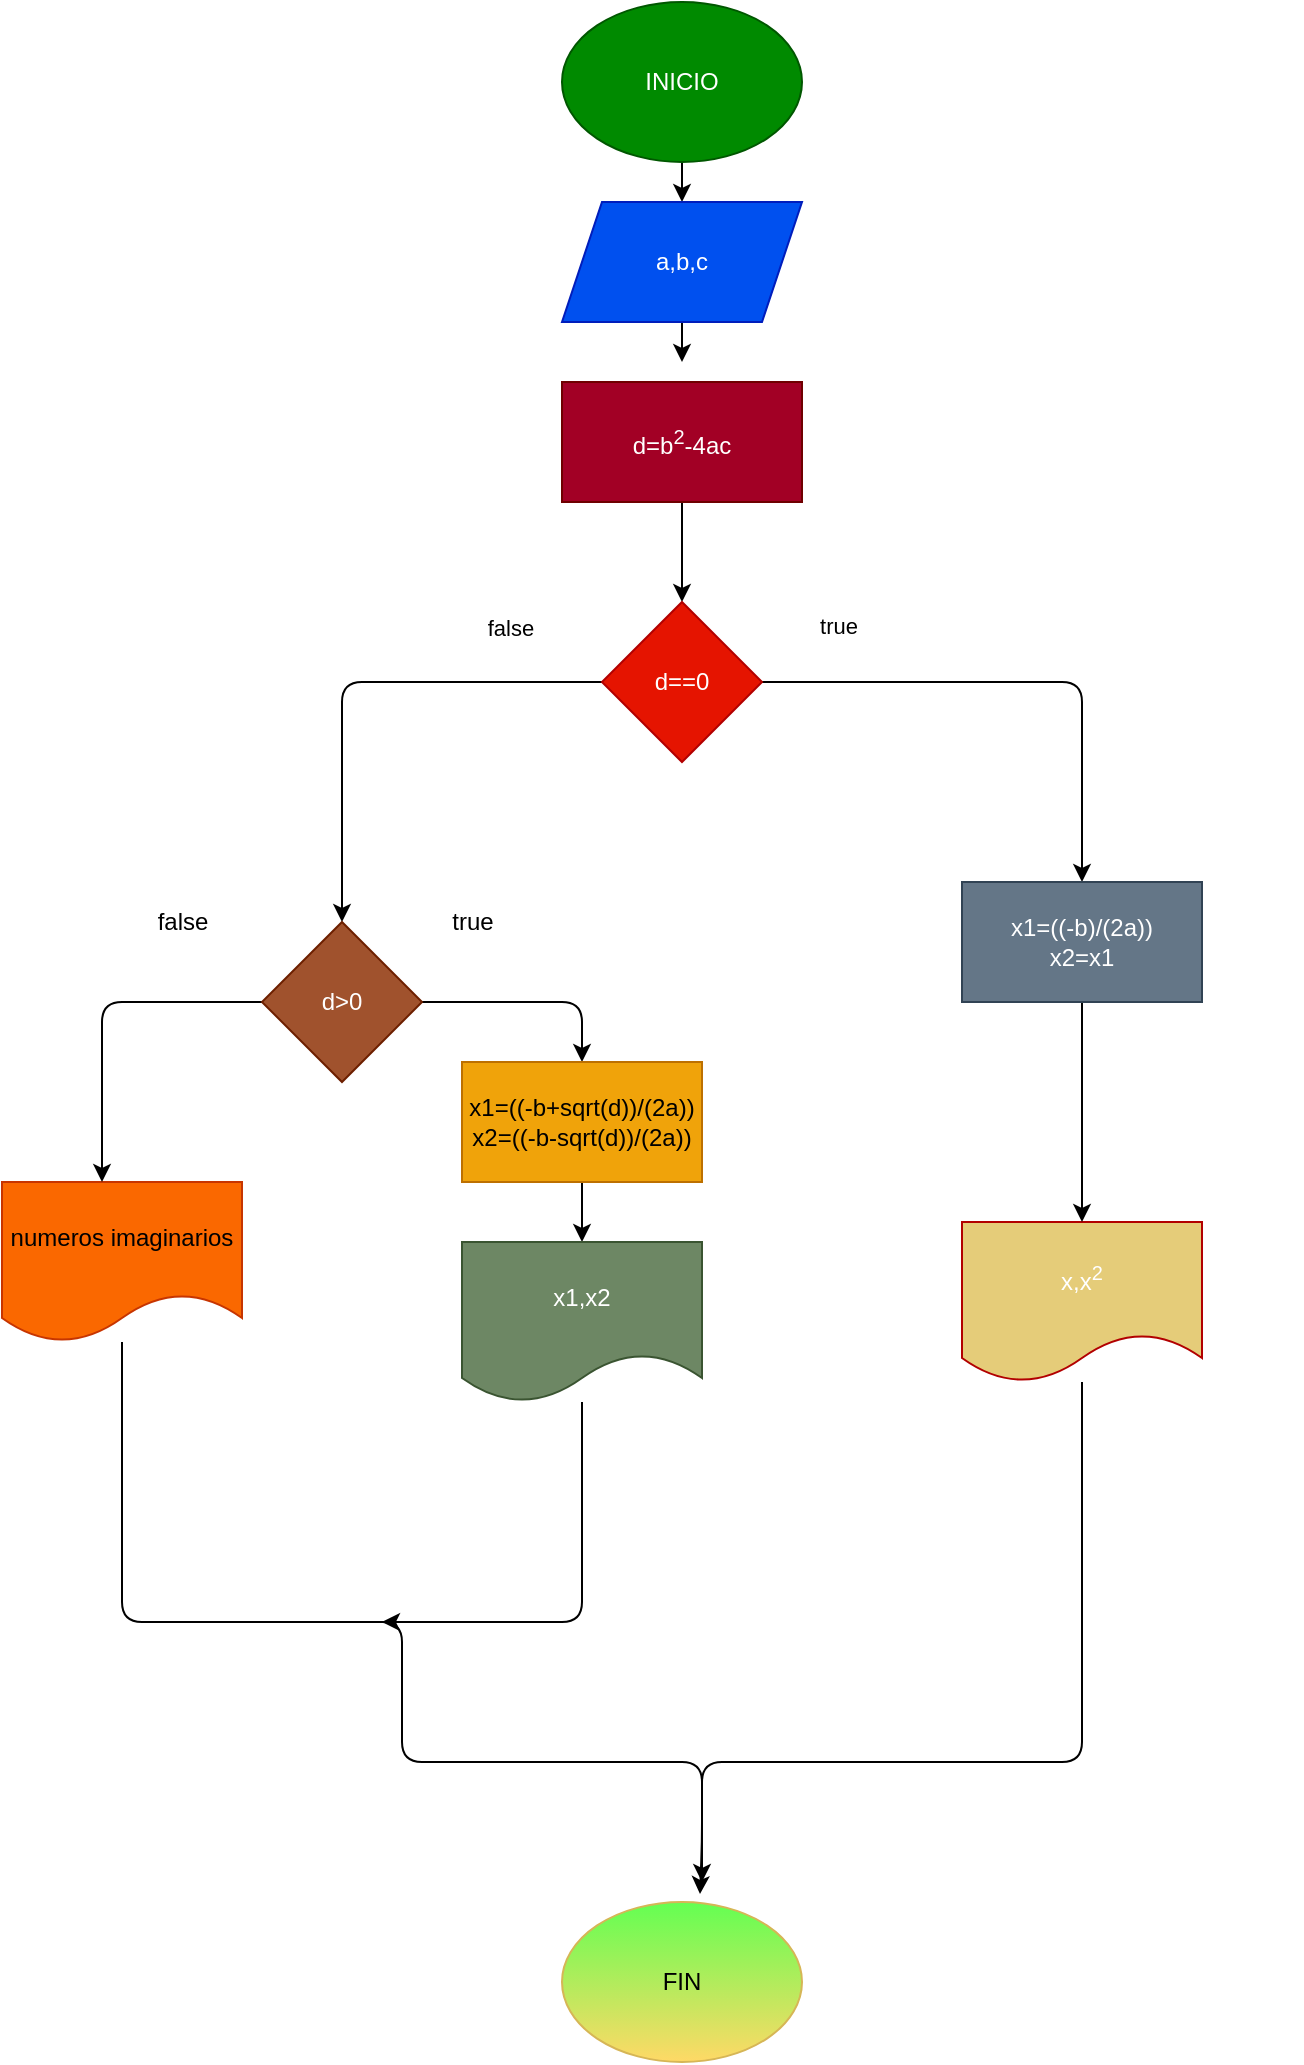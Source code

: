 <mxfile>
    <diagram id="QDf9rbrOr0pvbOuznRgz" name="Página-1">
        <mxGraphModel dx="662" dy="411" grid="1" gridSize="10" guides="1" tooltips="1" connect="1" arrows="1" fold="1" page="1" pageScale="1" pageWidth="827" pageHeight="1169" math="0" shadow="0">
            <root>
                <mxCell id="0"/>
                <mxCell id="1" parent="0"/>
                <mxCell id="2" value="" style="edgeStyle=none;html=1;" parent="1" source="3" target="5" edge="1">
                    <mxGeometry relative="1" as="geometry"/>
                </mxCell>
                <mxCell id="3" value="INICIO" style="ellipse;whiteSpace=wrap;html=1;fillColor=#008a00;fontColor=#ffffff;strokeColor=#005700;" parent="1" vertex="1">
                    <mxGeometry x="590" y="140" width="120" height="80" as="geometry"/>
                </mxCell>
                <mxCell id="4" value="" style="edgeStyle=none;html=1;" parent="1" source="5" edge="1">
                    <mxGeometry relative="1" as="geometry">
                        <mxPoint x="650" y="320" as="targetPoint"/>
                    </mxGeometry>
                </mxCell>
                <mxCell id="5" value="a,b,c" style="shape=parallelogram;perimeter=parallelogramPerimeter;whiteSpace=wrap;html=1;fixedSize=1;fillColor=#0050ef;fontColor=#ffffff;strokeColor=#001DBC;" parent="1" vertex="1">
                    <mxGeometry x="590" y="240" width="120" height="60" as="geometry"/>
                </mxCell>
                <mxCell id="6" value="" style="edgeStyle=none;html=1;" parent="1" source="7" target="12" edge="1">
                    <mxGeometry relative="1" as="geometry"/>
                </mxCell>
                <mxCell id="7" value="d=b&lt;sup&gt;2&lt;/sup&gt;-4ac&lt;sup&gt;&lt;br&gt;&lt;/sup&gt;" style="whiteSpace=wrap;html=1;fillColor=#a20025;fontColor=#ffffff;strokeColor=#6F0000;" parent="1" vertex="1">
                    <mxGeometry x="590" y="330" width="120" height="60" as="geometry"/>
                </mxCell>
                <mxCell id="8" style="edgeStyle=none;html=1;entryX=0.575;entryY=-0.05;entryDx=0;entryDy=0;entryPerimeter=0;" parent="1" source="9" target="18" edge="1">
                    <mxGeometry relative="1" as="geometry">
                        <Array as="points">
                            <mxPoint x="370" y="950"/>
                            <mxPoint x="510" y="950"/>
                            <mxPoint x="510" y="1020"/>
                            <mxPoint x="660" y="1020"/>
                            <mxPoint x="660" y="1060"/>
                        </Array>
                    </mxGeometry>
                </mxCell>
                <mxCell id="9" value="numeros imaginarios" style="shape=document;whiteSpace=wrap;html=1;boundedLbl=1;fillColor=#fa6800;fontColor=#000000;strokeColor=#C73500;" parent="1" vertex="1">
                    <mxGeometry x="310" y="730" width="120" height="80" as="geometry"/>
                </mxCell>
                <mxCell id="10" style="edgeStyle=none;html=1;" parent="1" source="12" target="15" edge="1">
                    <mxGeometry relative="1" as="geometry">
                        <mxPoint x="480" y="600" as="targetPoint"/>
                        <Array as="points">
                            <mxPoint x="480" y="480"/>
                        </Array>
                    </mxGeometry>
                </mxCell>
                <mxCell id="11" style="edgeStyle=none;html=1;" parent="1" source="12" target="24" edge="1">
                    <mxGeometry relative="1" as="geometry">
                        <Array as="points">
                            <mxPoint x="850" y="480"/>
                        </Array>
                    </mxGeometry>
                </mxCell>
                <mxCell id="12" value="d==0" style="rhombus;whiteSpace=wrap;html=1;fillColor=#e51400;fontColor=#ffffff;strokeColor=#B20000;" parent="1" vertex="1">
                    <mxGeometry x="610" y="440" width="80" height="80" as="geometry"/>
                </mxCell>
                <mxCell id="13" value="" style="edgeStyle=none;html=1;" parent="1" source="15" edge="1">
                    <mxGeometry relative="1" as="geometry">
                        <mxPoint x="360" y="730" as="targetPoint"/>
                        <Array as="points">
                            <mxPoint x="360" y="640"/>
                        </Array>
                    </mxGeometry>
                </mxCell>
                <mxCell id="14" style="edgeStyle=none;html=1;entryX=0.5;entryY=0;entryDx=0;entryDy=0;" parent="1" source="15" target="17" edge="1">
                    <mxGeometry relative="1" as="geometry">
                        <mxPoint x="600" y="760" as="targetPoint"/>
                        <Array as="points">
                            <mxPoint x="600" y="640"/>
                        </Array>
                    </mxGeometry>
                </mxCell>
                <mxCell id="15" value="d&amp;gt;0" style="rhombus;whiteSpace=wrap;html=1;fillColor=#a0522d;strokeColor=#6D1F00;fontColor=#ffffff;" parent="1" vertex="1">
                    <mxGeometry x="440" y="600" width="80" height="80" as="geometry"/>
                </mxCell>
                <mxCell id="16" value="" style="edgeStyle=none;html=1;" parent="1" source="17" target="26" edge="1">
                    <mxGeometry relative="1" as="geometry"/>
                </mxCell>
                <mxCell id="17" value="x1=((-b+sqrt(d))/(2a))&lt;br&gt;x2=((-b-sqrt(d))/(2a))" style="whiteSpace=wrap;html=1;fillColor=#f0a30a;fontColor=#000000;strokeColor=#BD7000;" parent="1" vertex="1">
                    <mxGeometry x="540" y="670" width="120" height="60" as="geometry"/>
                </mxCell>
                <mxCell id="18" value="FIN" style="ellipse;whiteSpace=wrap;html=1;fillColor=#63FF52;gradientColor=#ffd966;strokeColor=#d6b656;" parent="1" vertex="1">
                    <mxGeometry x="590" y="1090" width="120" height="80" as="geometry"/>
                </mxCell>
                <mxCell id="19" value="false" style="edgeLabel;html=1;align=center;verticalAlign=middle;resizable=0;points=[];" parent="1" vertex="1" connectable="0">
                    <mxGeometry x="569.995" y="450" as="geometry">
                        <mxPoint x="-6" y="3" as="offset"/>
                    </mxGeometry>
                </mxCell>
                <mxCell id="20" value="true" style="edgeLabel;html=1;align=center;verticalAlign=middle;resizable=0;points=[];" parent="1" vertex="1" connectable="0">
                    <mxGeometry x="960" y="300" as="geometry">
                        <mxPoint x="-232" y="152" as="offset"/>
                    </mxGeometry>
                </mxCell>
                <mxCell id="21" style="edgeStyle=none;html=1;" parent="1" source="22" edge="1">
                    <mxGeometry relative="1" as="geometry">
                        <mxPoint x="660" y="1080" as="targetPoint"/>
                        <Array as="points">
                            <mxPoint x="850" y="1020"/>
                            <mxPoint x="660" y="1020"/>
                        </Array>
                    </mxGeometry>
                </mxCell>
                <mxCell id="22" value="x,x&lt;sup&gt;2&lt;/sup&gt;" style="shape=document;whiteSpace=wrap;html=1;boundedLbl=1;fillColor=#E5CC79;fontColor=#ffffff;strokeColor=#B20000;" parent="1" vertex="1">
                    <mxGeometry x="790" y="750" width="120" height="80" as="geometry"/>
                </mxCell>
                <mxCell id="23" value="" style="edgeStyle=none;html=1;" parent="1" source="24" target="22" edge="1">
                    <mxGeometry relative="1" as="geometry"/>
                </mxCell>
                <mxCell id="24" value="x1=((-b)/(2a))&lt;br&gt;x2=x1" style="whiteSpace=wrap;html=1;fillColor=#647687;fontColor=#ffffff;strokeColor=#314354;" parent="1" vertex="1">
                    <mxGeometry x="790" y="580" width="120" height="60" as="geometry"/>
                </mxCell>
                <mxCell id="25" style="edgeStyle=none;html=1;" parent="1" source="26" edge="1">
                    <mxGeometry relative="1" as="geometry">
                        <mxPoint x="500" y="950" as="targetPoint"/>
                        <Array as="points">
                            <mxPoint x="600" y="950"/>
                        </Array>
                    </mxGeometry>
                </mxCell>
                <mxCell id="26" value="x1,x2" style="shape=document;whiteSpace=wrap;html=1;boundedLbl=1;fillColor=#6d8764;fontColor=#ffffff;strokeColor=#3A5431;" parent="1" vertex="1">
                    <mxGeometry x="540" y="760" width="120" height="80" as="geometry"/>
                </mxCell>
                <mxCell id="27" value="false" style="text;html=1;align=center;verticalAlign=middle;resizable=0;points=[];autosize=1;strokeColor=none;fillColor=none;" parent="1" vertex="1">
                    <mxGeometry x="375" y="585" width="50" height="30" as="geometry"/>
                </mxCell>
                <mxCell id="28" value="true" style="text;html=1;align=center;verticalAlign=middle;resizable=0;points=[];autosize=1;strokeColor=none;fillColor=none;" parent="1" vertex="1">
                    <mxGeometry x="525" y="585" width="40" height="30" as="geometry"/>
                </mxCell>
            </root>
        </mxGraphModel>
    </diagram>
</mxfile>